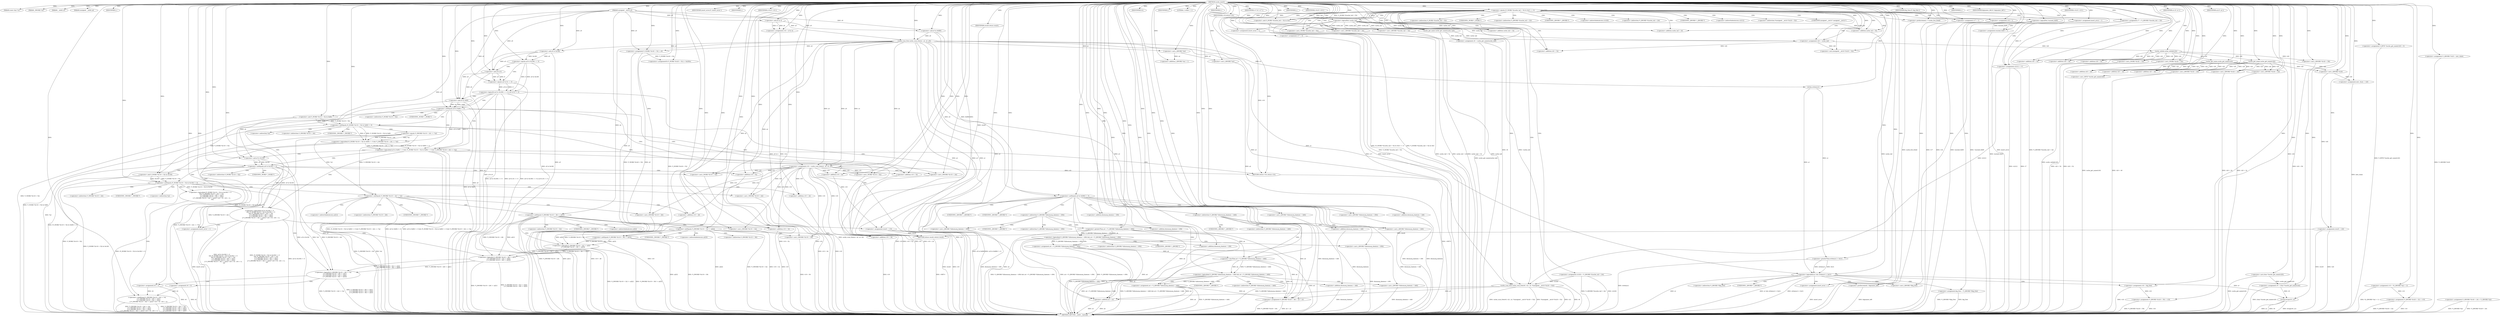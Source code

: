 digraph cache_insert {  
"1000113" [label = "(METHOD,cache_insert)" ]
"1000558" [label = "(METHOD_RETURN,__int64 __fastcall)" ]
"1000114" [label = "(PARAM,const char *a1)" ]
"1000115" [label = "(PARAM,_DWORD *a2)" ]
"1000116" [label = "(PARAM,__int64 a3)" ]
"1000117" [label = "(PARAM,unsigned __int64 a4)" ]
"1000118" [label = "(PARAM,unsigned __int16 a5)" ]
"1000132" [label = "(IDENTIFIER,L,)" ]
"1000133" [label = "(<operator>.assignment,v16 = a5 & 4)" ]
"1000135" [label = "(<operator>.and,a5 & 4)" ]
"1000138" [label = "(<operator>.assignment,v17 = 0)" ]
"1000142" [label = "(<operator>.notEquals,(a5 & 0x980) != 0)" ]
"1000143" [label = "(<operator>.and,a5 & 0x980)" ]
"1000149" [label = "(<operator>.logicalAnd,*(_QWORD *)(dnsmasq_daemon + 456) && a4 > *(_QWORD *)(dnsmasq_daemon + 456))" ]
"1000151" [label = "(<operator>.cast,(_QWORD *)(dnsmasq_daemon + 456))" ]
"1000153" [label = "(<operator>.addition,dnsmasq_daemon + 456)" ]
"1000156" [label = "(<operator>.greaterThan,a4 > *(_QWORD *)(dnsmasq_daemon + 456))" ]
"1000159" [label = "(<operator>.cast,(_QWORD *)(dnsmasq_daemon + 456))" ]
"1000161" [label = "(<operator>.addition,dnsmasq_daemon + 456)" ]
"1000164" [label = "(<operator>.assignment,a4 = *(_QWORD *)(dnsmasq_daemon + 456))" ]
"1000167" [label = "(<operator>.cast,(_QWORD *)(dnsmasq_daemon + 456))" ]
"1000169" [label = "(<operator>.addition,dnsmasq_daemon + 456)" ]
"1000173" [label = "(<operator>.logicalAnd,*(_QWORD *)(dnsmasq_daemon + 448) && a4 < *(_QWORD *)(dnsmasq_daemon + 448))" ]
"1000175" [label = "(<operator>.cast,(_QWORD *)(dnsmasq_daemon + 448))" ]
"1000177" [label = "(<operator>.addition,dnsmasq_daemon + 448)" ]
"1000180" [label = "(<operator>.lessThan,a4 < *(_QWORD *)(dnsmasq_daemon + 448))" ]
"1000183" [label = "(<operator>.cast,(_QWORD *)(dnsmasq_daemon + 448))" ]
"1000185" [label = "(<operator>.addition,dnsmasq_daemon + 448)" ]
"1000188" [label = "(<operator>.assignment,a4 = *(_QWORD *)(dnsmasq_daemon + 448))" ]
"1000191" [label = "(<operator>.cast,(_QWORD *)(dnsmasq_daemon + 448))" ]
"1000193" [label = "(<operator>.addition,dnsmasq_daemon + 448)" ]
"1000197" [label = "(IDENTIFIER,insert_error,if ( insert_error ))" ]
"1000198" [label = "(IDENTIFIER,L,)" ]
"1000199" [label = "(<operator>.assignment,v19 = cache_scan_free(a1, a2, a3, a5))" ]
"1000201" [label = "(cache_scan_free,cache_scan_free(a1, a2, a3, a5))" ]
"1000207" [label = "(IDENTIFIER,v19,if ( v19 ))" ]
"1000210" [label = "(<operator>.logicalOr,(a5 & 0x180) == 0 || (a5 & 8) == 0)" ]
"1000211" [label = "(<operator>.equals,(a5 & 0x180) == 0)" ]
"1000212" [label = "(<operator>.and,a5 & 0x180)" ]
"1000216" [label = "(<operator>.equals,(a5 & 8) == 0)" ]
"1000217" [label = "(<operator>.and,a5 & 8)" ]
"1000223" [label = "(<operator>.logicalAnd,(a5 & 0x80) != 0 && (*(_WORD *)(v19 + 52) & 0x80) != 0 && *(_DWORD *)(v19 + 24) == *a2)" ]
"1000224" [label = "(<operator>.notEquals,(a5 & 0x80) != 0)" ]
"1000225" [label = "(<operator>.and,a5 & 0x80)" ]
"1000229" [label = "(<operator>.logicalAnd,(*(_WORD *)(v19 + 52) & 0x80) != 0 && *(_DWORD *)(v19 + 24) == *a2)" ]
"1000230" [label = "(<operator>.notEquals,(*(_WORD *)(v19 + 52) & 0x80) != 0)" ]
"1000231" [label = "(<operator>.and,*(_WORD *)(v19 + 52) & 0x80)" ]
"1000233" [label = "(<operator>.cast,(_WORD *)(v19 + 52))" ]
"1000235" [label = "(<operator>.addition,v19 + 52)" ]
"1000240" [label = "(<operator>.equals,*(_DWORD *)(v19 + 24) == *a2)" ]
"1000242" [label = "(<operator>.cast,(_DWORD *)(v19 + 24))" ]
"1000244" [label = "(<operator>.addition,v19 + 24)" ]
"1000249" [label = "(RETURN,return v19;,return v19;)" ]
"1000250" [label = "(IDENTIFIER,v19,return v19;)" ]
"1000252" [label = "(<operator>.logicalAnd,(a5 & 0x100) != 0\n      && (*(_WORD *)(v19 + 52) & 0x100) != 0\n      && (*(_DWORD *)(v19 + 24) != *a2\n       || *(_DWORD *)(v19 + 28) != a2[1]\n       || *(_DWORD *)(v19 + 32) != a2[2]\n       || *(_DWORD *)(v19 + 36) != a2[3] ? (v6 = 0) : (v6 = 1),\n          v6))" ]
"1000253" [label = "(<operator>.notEquals,(a5 & 0x100) != 0)" ]
"1000254" [label = "(<operator>.and,a5 & 0x100)" ]
"1000258" [label = "(<operator>.logicalAnd,(*(_WORD *)(v19 + 52) & 0x100) != 0\n      && (*(_DWORD *)(v19 + 24) != *a2\n       || *(_DWORD *)(v19 + 28) != a2[1]\n       || *(_DWORD *)(v19 + 32) != a2[2]\n       || *(_DWORD *)(v19 + 36) != a2[3] ? (v6 = 0) : (v6 = 1),\n          v6))" ]
"1000259" [label = "(<operator>.notEquals,(*(_WORD *)(v19 + 52) & 0x100) != 0)" ]
"1000260" [label = "(<operator>.and,*(_WORD *)(v19 + 52) & 0x100)" ]
"1000262" [label = "(<operator>.cast,(_WORD *)(v19 + 52))" ]
"1000264" [label = "(<operator>.addition,v19 + 52)" ]
"1000270" [label = "(<operator>.conditional,*(_DWORD *)(v19 + 24) != *a2\n       || *(_DWORD *)(v19 + 28) != a2[1]\n       || *(_DWORD *)(v19 + 32) != a2[2]\n       || *(_DWORD *)(v19 + 36) != a2[3] ? (v6 = 0) : (v6 = 1))" ]
"1000271" [label = "(<operator>.logicalOr,*(_DWORD *)(v19 + 24) != *a2\n       || *(_DWORD *)(v19 + 28) != a2[1]\n       || *(_DWORD *)(v19 + 32) != a2[2]\n       || *(_DWORD *)(v19 + 36) != a2[3])" ]
"1000272" [label = "(<operator>.notEquals,*(_DWORD *)(v19 + 24) != *a2)" ]
"1000274" [label = "(<operator>.cast,(_DWORD *)(v19 + 24))" ]
"1000276" [label = "(<operator>.addition,v19 + 24)" ]
"1000281" [label = "(<operator>.logicalOr,*(_DWORD *)(v19 + 28) != a2[1]\n       || *(_DWORD *)(v19 + 32) != a2[2]\n       || *(_DWORD *)(v19 + 36) != a2[3])" ]
"1000282" [label = "(<operator>.notEquals,*(_DWORD *)(v19 + 28) != a2[1])" ]
"1000284" [label = "(<operator>.cast,(_DWORD *)(v19 + 28))" ]
"1000286" [label = "(<operator>.addition,v19 + 28)" ]
"1000292" [label = "(<operator>.logicalOr,*(_DWORD *)(v19 + 32) != a2[2]\n       || *(_DWORD *)(v19 + 36) != a2[3])" ]
"1000293" [label = "(<operator>.notEquals,*(_DWORD *)(v19 + 32) != a2[2])" ]
"1000295" [label = "(<operator>.cast,(_DWORD *)(v19 + 32))" ]
"1000297" [label = "(<operator>.addition,v19 + 32)" ]
"1000303" [label = "(<operator>.notEquals,*(_DWORD *)(v19 + 36) != a2[3])" ]
"1000305" [label = "(<operator>.cast,(_DWORD *)(v19 + 36))" ]
"1000307" [label = "(<operator>.addition,v19 + 36)" ]
"1000313" [label = "(<operator>.assignment,v6 = 0)" ]
"1000316" [label = "(<operator>.assignment,v6 = 1)" ]
"1000319" [label = "(IDENTIFIER,v6,)" ]
"1000321" [label = "(<operator>.assignment,result = v19)" ]
"1000327" [label = "(<operator>.assignment,insert_error = 1)" ]
"1000330" [label = "(IDENTIFIER,L,)" ]
"1000334" [label = "(LITERAL,1,while ( 1 ))" ]
"1000336" [label = "(<operator>.assignment,v20 = cache_tail)" ]
"1000340" [label = "(<operator>.logicalNot,!cache_tail)" ]
"1000343" [label = "(<operator>.assignment,insert_error = 1)" ]
"1000346" [label = "(IDENTIFIER,L,)" ]
"1000348" [label = "(<operator>.equals,(*(_WORD *)(cache_tail + 52) & 0xC) == 0)" ]
"1000349" [label = "(<operator>.and,*(_WORD *)(cache_tail + 52) & 0xC)" ]
"1000351" [label = "(<operator>.cast,(_WORD *)(cache_tail + 52))" ]
"1000353" [label = "(<operator>.addition,cache_tail + 52)" ]
"1000360" [label = "(IDENTIFIER,v17,if ( v17 ))" ]
"1000363" [label = "(<operator>.logicalNot,!warned_9285)" ]
"1000366" [label = "(<operator>.assignment,warned_9285 = 1)" ]
"1000369" [label = "(<operator>.assignment,insert_error = 1)" ]
"1000372" [label = "(IDENTIFIER,L,)" ]
"1000374" [label = "(IDENTIFIER,v16,if ( v16 ))" ]
"1000376" [label = "(<operator>.assignment,v7 = *(_QWORD *)(cache_tail + 32))" ]
"1000379" [label = "(<operator>.cast,(_QWORD *)(cache_tail + 32))" ]
"1000381" [label = "(<operator>.addition,cache_tail + 32)" ]
"1000384" [label = "(<operator>.assignment,v21[0] = *(_QWORD *)(cache_tail + 24))" ]
"1000389" [label = "(<operator>.cast,(_QWORD *)(cache_tail + 24))" ]
"1000391" [label = "(<operator>.addition,cache_tail + 24)" ]
"1000394" [label = "(<operator>.assignment,v21[1] = v7)" ]
"1000399" [label = "(<operator>.assignment,v17 = 1)" ]
"1000402" [label = "(<operator>.assignment,v8 = cache_get_name(cache_tail))" ]
"1000404" [label = "(cache_get_name,cache_get_name(cache_tail))" ]
"1000406" [label = "(cache_scan_free,cache_scan_free(v8, v21, a3, *(unsigned __int16 *)(v20 + 52)))" ]
"1000411" [label = "(<operator>.cast,(unsigned __int16 *)(v20 + 52))" ]
"1000413" [label = "(<operator>.addition,v20 + 52)" ]
"1000416" [label = "(<operator>.preIncrement,++cache_live_freed)" ]
"1000420" [label = "(<operator>.assignment,v16 = 1)" ]
"1000424" [label = "(<operator>.logicalAnd,a1 && strlen(a1) > 0x31)" ]
"1000426" [label = "(<operator>.greaterThan,strlen(a1) > 0x31)" ]
"1000427" [label = "(strlen,strlen(a1))" ]
"1000432" [label = "(IDENTIFIER,big_free,if ( big_free ))" ]
"1000434" [label = "(<operator>.assignment,v18 = big_free)" ]
"1000437" [label = "(<operator>.assignment,big_free = *(_QWORD *)big_free)" ]
"1000440" [label = "(<operator>.cast,(_QWORD *)big_free)" ]
"1000446" [label = "(<operator>.assignment,insert_error = 1)" ]
"1000449" [label = "(IDENTIFIER,L,)" ]
"1000451" [label = "(IDENTIFIER,bignames_left,if ( bignames_left ))" ]
"1000452" [label = "(<operator>.preDecrement,--bignames_left)" ]
"1000454" [label = "(cache_unlink,cache_unlink(v20))" ]
"1000456" [label = "(<operator>.assignment,*(_WORD *)(v20 + 52) = a5)" ]
"1000458" [label = "(<operator>.cast,(_WORD *)(v20 + 52))" ]
"1000460" [label = "(<operator>.addition,v20 + 52)" ]
"1000465" [label = "(IDENTIFIER,v18,if ( v18 ))" ]
"1000467" [label = "(<operator>.assignment,*(_QWORD *)(v20 + 56) = v18)" ]
"1000469" [label = "(<operator>.cast,(_QWORD *)(v20 + 56))" ]
"1000471" [label = "(<operator>.addition,v20 + 56)" ]
"1000475" [label = "(<operators>.assignmentOr,*(_WORD *)(v20 + 52) |= 0x200u)" ]
"1000477" [label = "(<operator>.cast,(_WORD *)(v20 + 52))" ]
"1000479" [label = "(<operator>.addition,v20 + 52)" ]
"1000484" [label = "(IDENTIFIER,a1,if ( a1 ))" ]
"1000486" [label = "(<operator>.assignment,v9 = (char *)cache_get_name(v20))" ]
"1000488" [label = "(<operator>.cast,(char *)cache_get_name(v20))" ]
"1000490" [label = "(cache_get_name,cache_get_name(v20))" ]
"1000492" [label = "(strcpy,strcpy(v9, a1))" ]
"1000497" [label = "(<operator>.assignment,*(_BYTE *)cache_get_name(v20) = 0)" ]
"1000499" [label = "(<operator>.cast,(_BYTE *)cache_get_name(v20))" ]
"1000501" [label = "(cache_get_name,cache_get_name(v20))" ]
"1000505" [label = "(IDENTIFIER,a2,if ( a2 ))" ]
"1000507" [label = "(<operator>.assignment,v10 = *((_QWORD *)a2 + 1))" ]
"1000510" [label = "(<operator>.addition,(_QWORD *)a2 + 1)" ]
"1000511" [label = "(<operator>.cast,(_QWORD *)a2)" ]
"1000515" [label = "(<operator>.assignment,*(_QWORD *)(v20 + 24) = *(_QWORD *)a2)" ]
"1000517" [label = "(<operator>.cast,(_QWORD *)(v20 + 24))" ]
"1000519" [label = "(<operator>.addition,v20 + 24)" ]
"1000523" [label = "(<operator>.cast,(_QWORD *)a2)" ]
"1000526" [label = "(<operator>.assignment,*(_QWORD *)(v20 + 32) = v10)" ]
"1000528" [label = "(<operator>.cast,(_QWORD *)(v20 + 32))" ]
"1000530" [label = "(<operator>.addition,v20 + 32)" ]
"1000534" [label = "(<operator>.assignment,*(_QWORD *)(v20 + 40) = a4 + a3)" ]
"1000536" [label = "(<operator>.cast,(_QWORD *)(v20 + 40))" ]
"1000538" [label = "(<operator>.addition,v20 + 40)" ]
"1000541" [label = "(<operator>.addition,a4 + a3)" ]
"1000544" [label = "(<operator>.assignment,*(_QWORD *)v20 = new_chain)" ]
"1000546" [label = "(<operator>.cast,(_QWORD *)v20)" ]
"1000550" [label = "(<operator>.assignment,new_chain = v20)" ]
"1000553" [label = "(<operator>.assignment,result = v20)" ]
"1000556" [label = "(RETURN,return result;,return result;)" ]
"1000557" [label = "(IDENTIFIER,result,return result;)" ]
"1000150" [label = "(<operator>.indirection,*(_QWORD *)(dnsmasq_daemon + 456))" ]
"1000152" [label = "(UNKNOWN,_QWORD *,_QWORD *)" ]
"1000158" [label = "(<operator>.indirection,*(_QWORD *)(dnsmasq_daemon + 456))" ]
"1000160" [label = "(UNKNOWN,_QWORD *,_QWORD *)" ]
"1000166" [label = "(<operator>.indirection,*(_QWORD *)(dnsmasq_daemon + 456))" ]
"1000168" [label = "(UNKNOWN,_QWORD *,_QWORD *)" ]
"1000174" [label = "(<operator>.indirection,*(_QWORD *)(dnsmasq_daemon + 448))" ]
"1000176" [label = "(UNKNOWN,_QWORD *,_QWORD *)" ]
"1000182" [label = "(<operator>.indirection,*(_QWORD *)(dnsmasq_daemon + 448))" ]
"1000184" [label = "(UNKNOWN,_QWORD *,_QWORD *)" ]
"1000190" [label = "(<operator>.indirection,*(_QWORD *)(dnsmasq_daemon + 448))" ]
"1000192" [label = "(UNKNOWN,_QWORD *,_QWORD *)" ]
"1000232" [label = "(<operator>.indirection,*(_WORD *)(v19 + 52))" ]
"1000234" [label = "(UNKNOWN,_WORD *,_WORD *)" ]
"1000241" [label = "(<operator>.indirection,*(_DWORD *)(v19 + 24))" ]
"1000243" [label = "(UNKNOWN,_DWORD *,_DWORD *)" ]
"1000247" [label = "(<operator>.indirection,*a2)" ]
"1000261" [label = "(<operator>.indirection,*(_WORD *)(v19 + 52))" ]
"1000263" [label = "(UNKNOWN,_WORD *,_WORD *)" ]
"1000273" [label = "(<operator>.indirection,*(_DWORD *)(v19 + 24))" ]
"1000275" [label = "(UNKNOWN,_DWORD *,_DWORD *)" ]
"1000279" [label = "(<operator>.indirection,*a2)" ]
"1000283" [label = "(<operator>.indirection,*(_DWORD *)(v19 + 28))" ]
"1000285" [label = "(UNKNOWN,_DWORD *,_DWORD *)" ]
"1000289" [label = "(<operator>.indirectIndexAccess,a2[1])" ]
"1000294" [label = "(<operator>.indirection,*(_DWORD *)(v19 + 32))" ]
"1000296" [label = "(UNKNOWN,_DWORD *,_DWORD *)" ]
"1000300" [label = "(<operator>.indirectIndexAccess,a2[2])" ]
"1000304" [label = "(<operator>.indirection,*(_DWORD *)(v19 + 36))" ]
"1000306" [label = "(UNKNOWN,_DWORD *,_DWORD *)" ]
"1000310" [label = "(<operator>.indirectIndexAccess,a2[3])" ]
"1000350" [label = "(<operator>.indirection,*(_WORD *)(cache_tail + 52))" ]
"1000352" [label = "(UNKNOWN,_WORD *,_WORD *)" ]
"1000378" [label = "(<operator>.indirection,*(_QWORD *)(cache_tail + 32))" ]
"1000380" [label = "(UNKNOWN,_QWORD *,_QWORD *)" ]
"1000385" [label = "(<operator>.indirectIndexAccess,v21[0])" ]
"1000388" [label = "(<operator>.indirection,*(_QWORD *)(cache_tail + 24))" ]
"1000390" [label = "(UNKNOWN,_QWORD *,_QWORD *)" ]
"1000395" [label = "(<operator>.indirectIndexAccess,v21[1])" ]
"1000410" [label = "(<operator>.indirection,*(unsigned __int16 *)(v20 + 52))" ]
"1000412" [label = "(UNKNOWN,unsigned __int16 *,unsigned __int16 *)" ]
"1000439" [label = "(<operator>.indirection,*(_QWORD *)big_free)" ]
"1000441" [label = "(UNKNOWN,_QWORD *,_QWORD *)" ]
  "1000526" -> "1000558"  [ label = "DDG: *(_QWORD *)(v20 + 32)"] 
  "1000211" -> "1000558"  [ label = "DDG: a5 & 0x180"] 
  "1000259" -> "1000558"  [ label = "DDG: *(_WORD *)(v19 + 52) & 0x100"] 
  "1000180" -> "1000558"  [ label = "DDG: a4"] 
  "1000293" -> "1000558"  [ label = "DDG: *(_DWORD *)(v19 + 32)"] 
  "1000528" -> "1000558"  [ label = "DDG: v20 + 32"] 
  "1000282" -> "1000558"  [ label = "DDG: a2[1]"] 
  "1000159" -> "1000558"  [ label = "DDG: dnsmasq_daemon + 456"] 
  "1000217" -> "1000558"  [ label = "DDG: a5"] 
  "1000142" -> "1000558"  [ label = "DDG: a5 & 0x980"] 
  "1000550" -> "1000558"  [ label = "DDG: new_chain"] 
  "1000193" -> "1000558"  [ label = "DDG: dnsmasq_daemon"] 
  "1000526" -> "1000558"  [ label = "DDG: v10"] 
  "1000424" -> "1000558"  [ label = "DDG: a1 && strlen(a1) > 0x31"] 
  "1000199" -> "1000558"  [ label = "DDG: v19"] 
  "1000348" -> "1000558"  [ label = "DDG: (*(_WORD *)(cache_tail + 52) & 0xC) == 0"] 
  "1000406" -> "1000558"  [ label = "DDG: v8"] 
  "1000305" -> "1000558"  [ label = "DDG: v19 + 36"] 
  "1000321" -> "1000558"  [ label = "DDG: result"] 
  "1000201" -> "1000558"  [ label = "DDG: a2"] 
  "1000138" -> "1000558"  [ label = "DDG: v17"] 
  "1000523" -> "1000558"  [ label = "DDG: a2"] 
  "1000437" -> "1000558"  [ label = "DDG: *(_QWORD *)big_free"] 
  "1000223" -> "1000558"  [ label = "DDG: (a5 & 0x80) != 0 && (*(_WORD *)(v19 + 52) & 0x80) != 0 && *(_DWORD *)(v19 + 24) == *a2"] 
  "1000188" -> "1000558"  [ label = "DDG: a4"] 
  "1000164" -> "1000558"  [ label = "DDG: *(_QWORD *)(dnsmasq_daemon + 456)"] 
  "1000242" -> "1000558"  [ label = "DDG: v19 + 24"] 
  "1000343" -> "1000558"  [ label = "DDG: insert_error"] 
  "1000258" -> "1000558"  [ label = "DDG: (*(_WORD *)(v19 + 52) & 0x100) != 0"] 
  "1000351" -> "1000558"  [ label = "DDG: cache_tail + 52"] 
  "1000173" -> "1000558"  [ label = "DDG: *(_QWORD *)(dnsmasq_daemon + 448)"] 
  "1000486" -> "1000558"  [ label = "DDG: (char *)cache_get_name(v20)"] 
  "1000467" -> "1000558"  [ label = "DDG: *(_QWORD *)(v20 + 56)"] 
  "1000307" -> "1000558"  [ label = "DDG: v19"] 
  "1000536" -> "1000558"  [ label = "DDG: v20 + 40"] 
  "1000142" -> "1000558"  [ label = "DDG: (a5 & 0x980) != 0"] 
  "1000416" -> "1000558"  [ label = "DDG: cache_live_freed"] 
  "1000212" -> "1000558"  [ label = "DDG: a5"] 
  "1000118" -> "1000558"  [ label = "DDG: a5"] 
  "1000264" -> "1000558"  [ label = "DDG: v19"] 
  "1000252" -> "1000558"  [ label = "DDG: (*(_WORD *)(v19 + 52) & 0x100) != 0\n      && (*(_DWORD *)(v19 + 24) != *a2\n       || *(_DWORD *)(v19 + 28) != a2[1]\n       || *(_DWORD *)(v19 + 32) != a2[2]\n       || *(_DWORD *)(v19 + 36) != a2[3] ? (v6 = 0) : (v6 = 1),\n          v6)"] 
  "1000156" -> "1000558"  [ label = "DDG: a4"] 
  "1000177" -> "1000558"  [ label = "DDG: dnsmasq_daemon"] 
  "1000229" -> "1000558"  [ label = "DDG: (*(_WORD *)(v19 + 52) & 0x80) != 0"] 
  "1000210" -> "1000558"  [ label = "DDG: (a5 & 0x180) == 0"] 
  "1000321" -> "1000558"  [ label = "DDG: v19"] 
  "1000553" -> "1000558"  [ label = "DDG: v20"] 
  "1000363" -> "1000558"  [ label = "DDG: warned_9285"] 
  "1000216" -> "1000558"  [ label = "DDG: a5 & 8"] 
  "1000223" -> "1000558"  [ label = "DDG: (*(_WORD *)(v19 + 52) & 0x80) != 0 && *(_DWORD *)(v19 + 24) == *a2"] 
  "1000406" -> "1000558"  [ label = "DDG: cache_scan_free(v8, v21, a3, *(unsigned __int16 *)(v20 + 52))"] 
  "1000282" -> "1000558"  [ label = "DDG: *(_DWORD *)(v19 + 28)"] 
  "1000297" -> "1000558"  [ label = "DDG: v19"] 
  "1000271" -> "1000558"  [ label = "DDG: *(_DWORD *)(v19 + 24) != *a2"] 
  "1000437" -> "1000558"  [ label = "DDG: big_free"] 
  "1000133" -> "1000558"  [ label = "DDG: v16"] 
  "1000499" -> "1000558"  [ label = "DDG: cache_get_name(v20)"] 
  "1000389" -> "1000558"  [ label = "DDG: cache_tail + 24"] 
  "1000369" -> "1000558"  [ label = "DDG: insert_error"] 
  "1000270" -> "1000558"  [ label = "DDG: *(_DWORD *)(v19 + 24) != *a2\n       || *(_DWORD *)(v19 + 28) != a2[1]\n       || *(_DWORD *)(v19 + 32) != a2[2]\n       || *(_DWORD *)(v19 + 36) != a2[3] ? (v6 = 0) : (v6 = 1)"] 
  "1000151" -> "1000558"  [ label = "DDG: dnsmasq_daemon + 456"] 
  "1000225" -> "1000558"  [ label = "DDG: a5"] 
  "1000240" -> "1000558"  [ label = "DDG: *(_DWORD *)(v19 + 24)"] 
  "1000456" -> "1000558"  [ label = "DDG: *(_WORD *)(v20 + 52)"] 
  "1000399" -> "1000558"  [ label = "DDG: v17"] 
  "1000223" -> "1000558"  [ label = "DDG: (a5 & 0x80) != 0"] 
  "1000424" -> "1000558"  [ label = "DDG: strlen(a1) > 0x31"] 
  "1000149" -> "1000558"  [ label = "DDG: *(_QWORD *)(dnsmasq_daemon + 456)"] 
  "1000149" -> "1000558"  [ label = "DDG: *(_QWORD *)(dnsmasq_daemon + 456) && a4 > *(_QWORD *)(dnsmasq_daemon + 456)"] 
  "1000173" -> "1000558"  [ label = "DDG: a4 < *(_QWORD *)(dnsmasq_daemon + 448)"] 
  "1000454" -> "1000558"  [ label = "DDG: cache_unlink(v20)"] 
  "1000281" -> "1000558"  [ label = "DDG: *(_DWORD *)(v19 + 32) != a2[2]\n       || *(_DWORD *)(v19 + 36) != a2[3]"] 
  "1000303" -> "1000558"  [ label = "DDG: a2[3]"] 
  "1000446" -> "1000558"  [ label = "DDG: insert_error"] 
  "1000201" -> "1000558"  [ label = "DDG: a3"] 
  "1000452" -> "1000558"  [ label = "DDG: bignames_left"] 
  "1000252" -> "1000558"  [ label = "DDG: (a5 & 0x100) != 0"] 
  "1000235" -> "1000558"  [ label = "DDG: v19"] 
  "1000281" -> "1000558"  [ label = "DDG: *(_DWORD *)(v19 + 28) != a2[1]"] 
  "1000240" -> "1000558"  [ label = "DDG: *a2"] 
  "1000515" -> "1000558"  [ label = "DDG: *(_QWORD *)a2"] 
  "1000188" -> "1000558"  [ label = "DDG: *(_QWORD *)(dnsmasq_daemon + 448)"] 
  "1000384" -> "1000558"  [ label = "DDG: v21[0]"] 
  "1000276" -> "1000558"  [ label = "DDG: v19"] 
  "1000406" -> "1000558"  [ label = "DDG: *(unsigned __int16 *)(v20 + 52)"] 
  "1000270" -> "1000558"  [ label = "DDG: *(_DWORD *)(v19 + 24) != *a2\n       || *(_DWORD *)(v19 + 28) != a2[1]\n       || *(_DWORD *)(v19 + 32) != a2[2]\n       || *(_DWORD *)(v19 + 36) != a2[3]"] 
  "1000303" -> "1000558"  [ label = "DDG: *(_DWORD *)(v19 + 36)"] 
  "1000349" -> "1000558"  [ label = "DDG: *(_WORD *)(cache_tail + 52)"] 
  "1000366" -> "1000558"  [ label = "DDG: warned_9285"] 
  "1000376" -> "1000558"  [ label = "DDG: *(_QWORD *)(cache_tail + 32)"] 
  "1000292" -> "1000558"  [ label = "DDG: *(_DWORD *)(v19 + 32) != a2[2]"] 
  "1000488" -> "1000558"  [ label = "DDG: cache_get_name(v20)"] 
  "1000231" -> "1000558"  [ label = "DDG: *(_WORD *)(v19 + 52)"] 
  "1000254" -> "1000558"  [ label = "DDG: a5"] 
  "1000394" -> "1000558"  [ label = "DDG: v21[1]"] 
  "1000183" -> "1000558"  [ label = "DDG: dnsmasq_daemon + 448"] 
  "1000515" -> "1000558"  [ label = "DDG: *(_QWORD *)(v20 + 24)"] 
  "1000191" -> "1000558"  [ label = "DDG: dnsmasq_daemon + 448"] 
  "1000272" -> "1000558"  [ label = "DDG: *a2"] 
  "1000313" -> "1000558"  [ label = "DDG: v6"] 
  "1000456" -> "1000558"  [ label = "DDG: a5"] 
  "1000424" -> "1000558"  [ label = "DDG: a1"] 
  "1000260" -> "1000558"  [ label = "DDG: *(_WORD *)(v19 + 52)"] 
  "1000492" -> "1000558"  [ label = "DDG: strcpy(v9, a1)"] 
  "1000284" -> "1000558"  [ label = "DDG: v19 + 28"] 
  "1000292" -> "1000558"  [ label = "DDG: *(_DWORD *)(v19 + 36) != a2[3]"] 
  "1000534" -> "1000558"  [ label = "DDG: a4 + a3"] 
  "1000252" -> "1000558"  [ label = "DDG: (a5 & 0x100) != 0\n      && (*(_WORD *)(v19 + 52) & 0x100) != 0\n      && (*(_DWORD *)(v19 + 24) != *a2\n       || *(_DWORD *)(v19 + 28) != a2[1]\n       || *(_DWORD *)(v19 + 32) != a2[2]\n       || *(_DWORD *)(v19 + 36) != a2[3] ? (v6 = 0) : (v6 = 1),\n          v6)"] 
  "1000224" -> "1000558"  [ label = "DDG: a5 & 0x80"] 
  "1000230" -> "1000558"  [ label = "DDG: *(_WORD *)(v19 + 52) & 0x80"] 
  "1000497" -> "1000558"  [ label = "DDG: *(_BYTE *)cache_get_name(v20)"] 
  "1000286" -> "1000558"  [ label = "DDG: v19"] 
  "1000348" -> "1000558"  [ label = "DDG: *(_WORD *)(cache_tail + 52) & 0xC"] 
  "1000316" -> "1000558"  [ label = "DDG: v6"] 
  "1000534" -> "1000558"  [ label = "DDG: *(_QWORD *)(v20 + 40)"] 
  "1000406" -> "1000558"  [ label = "DDG: v21"] 
  "1000271" -> "1000558"  [ label = "DDG: *(_DWORD *)(v19 + 28) != a2[1]\n       || *(_DWORD *)(v19 + 32) != a2[2]\n       || *(_DWORD *)(v19 + 36) != a2[3]"] 
  "1000384" -> "1000558"  [ label = "DDG: *(_QWORD *)(cache_tail + 24)"] 
  "1000517" -> "1000558"  [ label = "DDG: v20 + 24"] 
  "1000402" -> "1000558"  [ label = "DDG: cache_get_name(cache_tail)"] 
  "1000477" -> "1000558"  [ label = "DDG: v20 + 52"] 
  "1000394" -> "1000558"  [ label = "DDG: v7"] 
  "1000133" -> "1000558"  [ label = "DDG: a5 & 4"] 
  "1000149" -> "1000558"  [ label = "DDG: a4 > *(_QWORD *)(dnsmasq_daemon + 456)"] 
  "1000475" -> "1000558"  [ label = "DDG: *(_WORD *)(v20 + 52)"] 
  "1000199" -> "1000558"  [ label = "DDG: cache_scan_free(a1, a2, a3, a5)"] 
  "1000327" -> "1000558"  [ label = "DDG: insert_error"] 
  "1000293" -> "1000558"  [ label = "DDG: a2[2]"] 
  "1000272" -> "1000558"  [ label = "DDG: *(_DWORD *)(v19 + 24)"] 
  "1000175" -> "1000558"  [ label = "DDG: dnsmasq_daemon + 448"] 
  "1000167" -> "1000558"  [ label = "DDG: dnsmasq_daemon + 456"] 
  "1000492" -> "1000558"  [ label = "DDG: a1"] 
  "1000353" -> "1000558"  [ label = "DDG: cache_tail"] 
  "1000363" -> "1000558"  [ label = "DDG: !warned_9285"] 
  "1000262" -> "1000558"  [ label = "DDG: v19 + 52"] 
  "1000492" -> "1000558"  [ label = "DDG: v9"] 
  "1000553" -> "1000558"  [ label = "DDG: result"] 
  "1000210" -> "1000558"  [ label = "DDG: (a5 & 8) == 0"] 
  "1000210" -> "1000558"  [ label = "DDG: (a5 & 0x180) == 0 || (a5 & 8) == 0"] 
  "1000173" -> "1000558"  [ label = "DDG: *(_QWORD *)(dnsmasq_daemon + 448) && a4 < *(_QWORD *)(dnsmasq_daemon + 448)"] 
  "1000544" -> "1000558"  [ label = "DDG: *(_QWORD *)v20"] 
  "1000404" -> "1000558"  [ label = "DDG: cache_tail"] 
  "1000420" -> "1000558"  [ label = "DDG: v16"] 
  "1000340" -> "1000558"  [ label = "DDG: !cache_tail"] 
  "1000507" -> "1000558"  [ label = "DDG: *((_QWORD *)a2 + 1)"] 
  "1000253" -> "1000558"  [ label = "DDG: a5 & 0x100"] 
  "1000467" -> "1000558"  [ label = "DDG: v18"] 
  "1000541" -> "1000558"  [ label = "DDG: a3"] 
  "1000434" -> "1000558"  [ label = "DDG: v18"] 
  "1000274" -> "1000558"  [ label = "DDG: v19 + 24"] 
  "1000201" -> "1000558"  [ label = "DDG: a1"] 
  "1000295" -> "1000558"  [ label = "DDG: v19 + 32"] 
  "1000541" -> "1000558"  [ label = "DDG: a4"] 
  "1000379" -> "1000558"  [ label = "DDG: cache_tail + 32"] 
  "1000229" -> "1000558"  [ label = "DDG: *(_DWORD *)(v19 + 24) == *a2"] 
  "1000244" -> "1000558"  [ label = "DDG: v19"] 
  "1000469" -> "1000558"  [ label = "DDG: v20 + 56"] 
  "1000426" -> "1000558"  [ label = "DDG: strlen(a1)"] 
  "1000164" -> "1000558"  [ label = "DDG: a4"] 
  "1000233" -> "1000558"  [ label = "DDG: v19 + 52"] 
  "1000185" -> "1000558"  [ label = "DDG: dnsmasq_daemon"] 
  "1000458" -> "1000558"  [ label = "DDG: v20 + 52"] 
  "1000556" -> "1000558"  [ label = "DDG: <RET>"] 
  "1000249" -> "1000558"  [ label = "DDG: <RET>"] 
  "1000113" -> "1000114"  [ label = "DDG: "] 
  "1000113" -> "1000115"  [ label = "DDG: "] 
  "1000113" -> "1000116"  [ label = "DDG: "] 
  "1000113" -> "1000117"  [ label = "DDG: "] 
  "1000113" -> "1000118"  [ label = "DDG: "] 
  "1000113" -> "1000132"  [ label = "DDG: "] 
  "1000135" -> "1000133"  [ label = "DDG: a5"] 
  "1000135" -> "1000133"  [ label = "DDG: 4"] 
  "1000113" -> "1000133"  [ label = "DDG: "] 
  "1000118" -> "1000135"  [ label = "DDG: a5"] 
  "1000113" -> "1000135"  [ label = "DDG: "] 
  "1000113" -> "1000138"  [ label = "DDG: "] 
  "1000143" -> "1000142"  [ label = "DDG: a5"] 
  "1000143" -> "1000142"  [ label = "DDG: 0x980"] 
  "1000135" -> "1000143"  [ label = "DDG: a5"] 
  "1000118" -> "1000143"  [ label = "DDG: a5"] 
  "1000113" -> "1000143"  [ label = "DDG: "] 
  "1000113" -> "1000142"  [ label = "DDG: "] 
  "1000156" -> "1000149"  [ label = "DDG: *(_QWORD *)(dnsmasq_daemon + 456)"] 
  "1000113" -> "1000151"  [ label = "DDG: "] 
  "1000113" -> "1000153"  [ label = "DDG: "] 
  "1000156" -> "1000149"  [ label = "DDG: a4"] 
  "1000113" -> "1000156"  [ label = "DDG: "] 
  "1000113" -> "1000159"  [ label = "DDG: "] 
  "1000113" -> "1000161"  [ label = "DDG: "] 
  "1000149" -> "1000164"  [ label = "DDG: *(_QWORD *)(dnsmasq_daemon + 456)"] 
  "1000113" -> "1000164"  [ label = "DDG: "] 
  "1000113" -> "1000167"  [ label = "DDG: "] 
  "1000113" -> "1000169"  [ label = "DDG: "] 
  "1000180" -> "1000173"  [ label = "DDG: *(_QWORD *)(dnsmasq_daemon + 448)"] 
  "1000113" -> "1000175"  [ label = "DDG: "] 
  "1000113" -> "1000177"  [ label = "DDG: "] 
  "1000180" -> "1000173"  [ label = "DDG: a4"] 
  "1000156" -> "1000180"  [ label = "DDG: a4"] 
  "1000164" -> "1000180"  [ label = "DDG: a4"] 
  "1000113" -> "1000180"  [ label = "DDG: "] 
  "1000113" -> "1000183"  [ label = "DDG: "] 
  "1000113" -> "1000185"  [ label = "DDG: "] 
  "1000173" -> "1000188"  [ label = "DDG: *(_QWORD *)(dnsmasq_daemon + 448)"] 
  "1000113" -> "1000188"  [ label = "DDG: "] 
  "1000113" -> "1000191"  [ label = "DDG: "] 
  "1000113" -> "1000193"  [ label = "DDG: "] 
  "1000113" -> "1000197"  [ label = "DDG: "] 
  "1000113" -> "1000198"  [ label = "DDG: "] 
  "1000201" -> "1000199"  [ label = "DDG: a1"] 
  "1000201" -> "1000199"  [ label = "DDG: a2"] 
  "1000201" -> "1000199"  [ label = "DDG: a3"] 
  "1000201" -> "1000199"  [ label = "DDG: a5"] 
  "1000113" -> "1000199"  [ label = "DDG: "] 
  "1000113" -> "1000201"  [ label = "DDG: "] 
  "1000143" -> "1000201"  [ label = "DDG: a5"] 
  "1000118" -> "1000201"  [ label = "DDG: a5"] 
  "1000113" -> "1000207"  [ label = "DDG: "] 
  "1000211" -> "1000210"  [ label = "DDG: a5 & 0x180"] 
  "1000211" -> "1000210"  [ label = "DDG: 0"] 
  "1000212" -> "1000211"  [ label = "DDG: a5"] 
  "1000212" -> "1000211"  [ label = "DDG: 0x180"] 
  "1000201" -> "1000212"  [ label = "DDG: a5"] 
  "1000118" -> "1000212"  [ label = "DDG: a5"] 
  "1000113" -> "1000212"  [ label = "DDG: "] 
  "1000113" -> "1000211"  [ label = "DDG: "] 
  "1000216" -> "1000210"  [ label = "DDG: a5 & 8"] 
  "1000216" -> "1000210"  [ label = "DDG: 0"] 
  "1000217" -> "1000216"  [ label = "DDG: a5"] 
  "1000217" -> "1000216"  [ label = "DDG: 8"] 
  "1000212" -> "1000217"  [ label = "DDG: a5"] 
  "1000118" -> "1000217"  [ label = "DDG: a5"] 
  "1000113" -> "1000217"  [ label = "DDG: "] 
  "1000113" -> "1000216"  [ label = "DDG: "] 
  "1000224" -> "1000223"  [ label = "DDG: a5 & 0x80"] 
  "1000224" -> "1000223"  [ label = "DDG: 0"] 
  "1000225" -> "1000224"  [ label = "DDG: a5"] 
  "1000225" -> "1000224"  [ label = "DDG: 0x80"] 
  "1000217" -> "1000225"  [ label = "DDG: a5"] 
  "1000212" -> "1000225"  [ label = "DDG: a5"] 
  "1000118" -> "1000225"  [ label = "DDG: a5"] 
  "1000113" -> "1000225"  [ label = "DDG: "] 
  "1000113" -> "1000224"  [ label = "DDG: "] 
  "1000229" -> "1000223"  [ label = "DDG: (*(_WORD *)(v19 + 52) & 0x80) != 0"] 
  "1000229" -> "1000223"  [ label = "DDG: *(_DWORD *)(v19 + 24) == *a2"] 
  "1000230" -> "1000229"  [ label = "DDG: *(_WORD *)(v19 + 52) & 0x80"] 
  "1000230" -> "1000229"  [ label = "DDG: 0"] 
  "1000231" -> "1000230"  [ label = "DDG: *(_WORD *)(v19 + 52)"] 
  "1000231" -> "1000230"  [ label = "DDG: 0x80"] 
  "1000199" -> "1000233"  [ label = "DDG: v19"] 
  "1000113" -> "1000233"  [ label = "DDG: "] 
  "1000199" -> "1000235"  [ label = "DDG: v19"] 
  "1000113" -> "1000235"  [ label = "DDG: "] 
  "1000113" -> "1000231"  [ label = "DDG: "] 
  "1000113" -> "1000230"  [ label = "DDG: "] 
  "1000240" -> "1000229"  [ label = "DDG: *(_DWORD *)(v19 + 24)"] 
  "1000240" -> "1000229"  [ label = "DDG: *a2"] 
  "1000113" -> "1000242"  [ label = "DDG: "] 
  "1000199" -> "1000242"  [ label = "DDG: v19"] 
  "1000113" -> "1000244"  [ label = "DDG: "] 
  "1000199" -> "1000244"  [ label = "DDG: v19"] 
  "1000250" -> "1000249"  [ label = "DDG: v19"] 
  "1000199" -> "1000249"  [ label = "DDG: v19"] 
  "1000113" -> "1000249"  [ label = "DDG: "] 
  "1000113" -> "1000250"  [ label = "DDG: "] 
  "1000253" -> "1000252"  [ label = "DDG: a5 & 0x100"] 
  "1000253" -> "1000252"  [ label = "DDG: 0"] 
  "1000254" -> "1000253"  [ label = "DDG: a5"] 
  "1000254" -> "1000253"  [ label = "DDG: 0x100"] 
  "1000225" -> "1000254"  [ label = "DDG: a5"] 
  "1000118" -> "1000254"  [ label = "DDG: a5"] 
  "1000113" -> "1000254"  [ label = "DDG: "] 
  "1000113" -> "1000253"  [ label = "DDG: "] 
  "1000258" -> "1000252"  [ label = "DDG: (*(_WORD *)(v19 + 52) & 0x100) != 0"] 
  "1000259" -> "1000258"  [ label = "DDG: *(_WORD *)(v19 + 52) & 0x100"] 
  "1000259" -> "1000258"  [ label = "DDG: 0"] 
  "1000260" -> "1000259"  [ label = "DDG: *(_WORD *)(v19 + 52)"] 
  "1000260" -> "1000259"  [ label = "DDG: 0x100"] 
  "1000231" -> "1000260"  [ label = "DDG: *(_WORD *)(v19 + 52)"] 
  "1000199" -> "1000262"  [ label = "DDG: v19"] 
  "1000113" -> "1000262"  [ label = "DDG: "] 
  "1000199" -> "1000264"  [ label = "DDG: v19"] 
  "1000113" -> "1000264"  [ label = "DDG: "] 
  "1000113" -> "1000260"  [ label = "DDG: "] 
  "1000113" -> "1000259"  [ label = "DDG: "] 
  "1000272" -> "1000271"  [ label = "DDG: *(_DWORD *)(v19 + 24)"] 
  "1000272" -> "1000271"  [ label = "DDG: *a2"] 
  "1000240" -> "1000272"  [ label = "DDG: *(_DWORD *)(v19 + 24)"] 
  "1000113" -> "1000274"  [ label = "DDG: "] 
  "1000199" -> "1000274"  [ label = "DDG: v19"] 
  "1000113" -> "1000276"  [ label = "DDG: "] 
  "1000199" -> "1000276"  [ label = "DDG: v19"] 
  "1000240" -> "1000272"  [ label = "DDG: *a2"] 
  "1000281" -> "1000271"  [ label = "DDG: *(_DWORD *)(v19 + 28) != a2[1]"] 
  "1000281" -> "1000271"  [ label = "DDG: *(_DWORD *)(v19 + 32) != a2[2]\n       || *(_DWORD *)(v19 + 36) != a2[3]"] 
  "1000282" -> "1000281"  [ label = "DDG: *(_DWORD *)(v19 + 28)"] 
  "1000282" -> "1000281"  [ label = "DDG: a2[1]"] 
  "1000113" -> "1000284"  [ label = "DDG: "] 
  "1000199" -> "1000284"  [ label = "DDG: v19"] 
  "1000113" -> "1000286"  [ label = "DDG: "] 
  "1000199" -> "1000286"  [ label = "DDG: v19"] 
  "1000201" -> "1000282"  [ label = "DDG: a2"] 
  "1000292" -> "1000281"  [ label = "DDG: *(_DWORD *)(v19 + 32) != a2[2]"] 
  "1000292" -> "1000281"  [ label = "DDG: *(_DWORD *)(v19 + 36) != a2[3]"] 
  "1000293" -> "1000292"  [ label = "DDG: *(_DWORD *)(v19 + 32)"] 
  "1000293" -> "1000292"  [ label = "DDG: a2[2]"] 
  "1000113" -> "1000295"  [ label = "DDG: "] 
  "1000199" -> "1000295"  [ label = "DDG: v19"] 
  "1000113" -> "1000297"  [ label = "DDG: "] 
  "1000199" -> "1000297"  [ label = "DDG: v19"] 
  "1000201" -> "1000293"  [ label = "DDG: a2"] 
  "1000303" -> "1000292"  [ label = "DDG: *(_DWORD *)(v19 + 36)"] 
  "1000303" -> "1000292"  [ label = "DDG: a2[3]"] 
  "1000113" -> "1000305"  [ label = "DDG: "] 
  "1000199" -> "1000305"  [ label = "DDG: v19"] 
  "1000113" -> "1000307"  [ label = "DDG: "] 
  "1000199" -> "1000307"  [ label = "DDG: v19"] 
  "1000201" -> "1000303"  [ label = "DDG: a2"] 
  "1000313" -> "1000270"  [ label = "DDG: v6"] 
  "1000113" -> "1000270"  [ label = "DDG: "] 
  "1000113" -> "1000313"  [ label = "DDG: "] 
  "1000316" -> "1000270"  [ label = "DDG: v6"] 
  "1000113" -> "1000316"  [ label = "DDG: "] 
  "1000113" -> "1000319"  [ label = "DDG: "] 
  "1000199" -> "1000321"  [ label = "DDG: v19"] 
  "1000113" -> "1000321"  [ label = "DDG: "] 
  "1000113" -> "1000327"  [ label = "DDG: "] 
  "1000113" -> "1000330"  [ label = "DDG: "] 
  "1000113" -> "1000334"  [ label = "DDG: "] 
  "1000404" -> "1000336"  [ label = "DDG: cache_tail"] 
  "1000113" -> "1000336"  [ label = "DDG: "] 
  "1000340" -> "1000336"  [ label = "DDG: cache_tail"] 
  "1000113" -> "1000340"  [ label = "DDG: "] 
  "1000404" -> "1000340"  [ label = "DDG: cache_tail"] 
  "1000113" -> "1000343"  [ label = "DDG: "] 
  "1000113" -> "1000346"  [ label = "DDG: "] 
  "1000349" -> "1000348"  [ label = "DDG: *(_WORD *)(cache_tail + 52)"] 
  "1000349" -> "1000348"  [ label = "DDG: 0xC"] 
  "1000340" -> "1000351"  [ label = "DDG: cache_tail"] 
  "1000113" -> "1000351"  [ label = "DDG: "] 
  "1000340" -> "1000353"  [ label = "DDG: cache_tail"] 
  "1000113" -> "1000353"  [ label = "DDG: "] 
  "1000113" -> "1000349"  [ label = "DDG: "] 
  "1000113" -> "1000348"  [ label = "DDG: "] 
  "1000113" -> "1000360"  [ label = "DDG: "] 
  "1000366" -> "1000363"  [ label = "DDG: warned_9285"] 
  "1000113" -> "1000363"  [ label = "DDG: "] 
  "1000113" -> "1000366"  [ label = "DDG: "] 
  "1000113" -> "1000369"  [ label = "DDG: "] 
  "1000113" -> "1000372"  [ label = "DDG: "] 
  "1000113" -> "1000374"  [ label = "DDG: "] 
  "1000113" -> "1000376"  [ label = "DDG: "] 
  "1000113" -> "1000379"  [ label = "DDG: "] 
  "1000340" -> "1000379"  [ label = "DDG: cache_tail"] 
  "1000113" -> "1000381"  [ label = "DDG: "] 
  "1000340" -> "1000381"  [ label = "DDG: cache_tail"] 
  "1000113" -> "1000389"  [ label = "DDG: "] 
  "1000340" -> "1000389"  [ label = "DDG: cache_tail"] 
  "1000113" -> "1000391"  [ label = "DDG: "] 
  "1000340" -> "1000391"  [ label = "DDG: cache_tail"] 
  "1000376" -> "1000394"  [ label = "DDG: v7"] 
  "1000113" -> "1000394"  [ label = "DDG: "] 
  "1000113" -> "1000399"  [ label = "DDG: "] 
  "1000404" -> "1000402"  [ label = "DDG: cache_tail"] 
  "1000113" -> "1000402"  [ label = "DDG: "] 
  "1000113" -> "1000404"  [ label = "DDG: "] 
  "1000340" -> "1000404"  [ label = "DDG: cache_tail"] 
  "1000402" -> "1000406"  [ label = "DDG: v8"] 
  "1000113" -> "1000406"  [ label = "DDG: "] 
  "1000384" -> "1000406"  [ label = "DDG: v21[0]"] 
  "1000394" -> "1000406"  [ label = "DDG: v21[1]"] 
  "1000201" -> "1000406"  [ label = "DDG: a3"] 
  "1000336" -> "1000411"  [ label = "DDG: v20"] 
  "1000113" -> "1000411"  [ label = "DDG: "] 
  "1000336" -> "1000413"  [ label = "DDG: v20"] 
  "1000113" -> "1000413"  [ label = "DDG: "] 
  "1000113" -> "1000416"  [ label = "DDG: "] 
  "1000113" -> "1000420"  [ label = "DDG: "] 
  "1000427" -> "1000424"  [ label = "DDG: a1"] 
  "1000201" -> "1000424"  [ label = "DDG: a1"] 
  "1000113" -> "1000424"  [ label = "DDG: "] 
  "1000426" -> "1000424"  [ label = "DDG: strlen(a1)"] 
  "1000426" -> "1000424"  [ label = "DDG: 0x31"] 
  "1000427" -> "1000426"  [ label = "DDG: a1"] 
  "1000201" -> "1000427"  [ label = "DDG: a1"] 
  "1000113" -> "1000427"  [ label = "DDG: "] 
  "1000113" -> "1000426"  [ label = "DDG: "] 
  "1000113" -> "1000432"  [ label = "DDG: "] 
  "1000113" -> "1000434"  [ label = "DDG: "] 
  "1000113" -> "1000437"  [ label = "DDG: "] 
  "1000113" -> "1000440"  [ label = "DDG: "] 
  "1000113" -> "1000446"  [ label = "DDG: "] 
  "1000113" -> "1000449"  [ label = "DDG: "] 
  "1000113" -> "1000451"  [ label = "DDG: "] 
  "1000113" -> "1000452"  [ label = "DDG: "] 
  "1000336" -> "1000454"  [ label = "DDG: v20"] 
  "1000113" -> "1000454"  [ label = "DDG: "] 
  "1000201" -> "1000456"  [ label = "DDG: a5"] 
  "1000118" -> "1000456"  [ label = "DDG: a5"] 
  "1000113" -> "1000456"  [ label = "DDG: "] 
  "1000454" -> "1000458"  [ label = "DDG: v20"] 
  "1000113" -> "1000458"  [ label = "DDG: "] 
  "1000454" -> "1000460"  [ label = "DDG: v20"] 
  "1000113" -> "1000460"  [ label = "DDG: "] 
  "1000113" -> "1000465"  [ label = "DDG: "] 
  "1000434" -> "1000467"  [ label = "DDG: v18"] 
  "1000113" -> "1000467"  [ label = "DDG: "] 
  "1000113" -> "1000469"  [ label = "DDG: "] 
  "1000454" -> "1000469"  [ label = "DDG: v20"] 
  "1000113" -> "1000471"  [ label = "DDG: "] 
  "1000454" -> "1000471"  [ label = "DDG: v20"] 
  "1000113" -> "1000475"  [ label = "DDG: "] 
  "1000456" -> "1000475"  [ label = "DDG: *(_WORD *)(v20 + 52)"] 
  "1000113" -> "1000477"  [ label = "DDG: "] 
  "1000454" -> "1000477"  [ label = "DDG: v20"] 
  "1000113" -> "1000479"  [ label = "DDG: "] 
  "1000454" -> "1000479"  [ label = "DDG: v20"] 
  "1000113" -> "1000484"  [ label = "DDG: "] 
  "1000488" -> "1000486"  [ label = "DDG: cache_get_name(v20)"] 
  "1000113" -> "1000486"  [ label = "DDG: "] 
  "1000490" -> "1000488"  [ label = "DDG: v20"] 
  "1000113" -> "1000490"  [ label = "DDG: "] 
  "1000454" -> "1000490"  [ label = "DDG: v20"] 
  "1000486" -> "1000492"  [ label = "DDG: v9"] 
  "1000113" -> "1000492"  [ label = "DDG: "] 
  "1000424" -> "1000492"  [ label = "DDG: a1"] 
  "1000113" -> "1000497"  [ label = "DDG: "] 
  "1000501" -> "1000499"  [ label = "DDG: v20"] 
  "1000113" -> "1000501"  [ label = "DDG: "] 
  "1000454" -> "1000501"  [ label = "DDG: v20"] 
  "1000113" -> "1000505"  [ label = "DDG: "] 
  "1000113" -> "1000507"  [ label = "DDG: "] 
  "1000511" -> "1000510"  [ label = "DDG: a2"] 
  "1000201" -> "1000511"  [ label = "DDG: a2"] 
  "1000113" -> "1000511"  [ label = "DDG: "] 
  "1000113" -> "1000510"  [ label = "DDG: "] 
  "1000501" -> "1000517"  [ label = "DDG: v20"] 
  "1000490" -> "1000517"  [ label = "DDG: v20"] 
  "1000113" -> "1000517"  [ label = "DDG: "] 
  "1000501" -> "1000519"  [ label = "DDG: v20"] 
  "1000490" -> "1000519"  [ label = "DDG: v20"] 
  "1000113" -> "1000519"  [ label = "DDG: "] 
  "1000511" -> "1000523"  [ label = "DDG: a2"] 
  "1000113" -> "1000523"  [ label = "DDG: "] 
  "1000507" -> "1000526"  [ label = "DDG: v10"] 
  "1000113" -> "1000526"  [ label = "DDG: "] 
  "1000113" -> "1000528"  [ label = "DDG: "] 
  "1000501" -> "1000528"  [ label = "DDG: v20"] 
  "1000490" -> "1000528"  [ label = "DDG: v20"] 
  "1000113" -> "1000530"  [ label = "DDG: "] 
  "1000501" -> "1000530"  [ label = "DDG: v20"] 
  "1000490" -> "1000530"  [ label = "DDG: v20"] 
  "1000180" -> "1000534"  [ label = "DDG: a4"] 
  "1000188" -> "1000534"  [ label = "DDG: a4"] 
  "1000156" -> "1000534"  [ label = "DDG: a4"] 
  "1000164" -> "1000534"  [ label = "DDG: a4"] 
  "1000113" -> "1000534"  [ label = "DDG: "] 
  "1000201" -> "1000534"  [ label = "DDG: a3"] 
  "1000406" -> "1000534"  [ label = "DDG: a3"] 
  "1000501" -> "1000536"  [ label = "DDG: v20"] 
  "1000490" -> "1000536"  [ label = "DDG: v20"] 
  "1000113" -> "1000536"  [ label = "DDG: "] 
  "1000501" -> "1000538"  [ label = "DDG: v20"] 
  "1000490" -> "1000538"  [ label = "DDG: v20"] 
  "1000113" -> "1000538"  [ label = "DDG: "] 
  "1000180" -> "1000541"  [ label = "DDG: a4"] 
  "1000188" -> "1000541"  [ label = "DDG: a4"] 
  "1000156" -> "1000541"  [ label = "DDG: a4"] 
  "1000164" -> "1000541"  [ label = "DDG: a4"] 
  "1000113" -> "1000541"  [ label = "DDG: "] 
  "1000201" -> "1000541"  [ label = "DDG: a3"] 
  "1000406" -> "1000541"  [ label = "DDG: a3"] 
  "1000113" -> "1000544"  [ label = "DDG: "] 
  "1000113" -> "1000546"  [ label = "DDG: "] 
  "1000501" -> "1000546"  [ label = "DDG: v20"] 
  "1000490" -> "1000546"  [ label = "DDG: v20"] 
  "1000546" -> "1000550"  [ label = "DDG: v20"] 
  "1000113" -> "1000550"  [ label = "DDG: "] 
  "1000113" -> "1000553"  [ label = "DDG: "] 
  "1000546" -> "1000553"  [ label = "DDG: v20"] 
  "1000557" -> "1000556"  [ label = "DDG: result"] 
  "1000321" -> "1000556"  [ label = "DDG: result"] 
  "1000553" -> "1000556"  [ label = "DDG: result"] 
  "1000113" -> "1000557"  [ label = "DDG: "] 
  "1000142" -> "1000153"  [ label = "CDG: "] 
  "1000142" -> "1000152"  [ label = "CDG: "] 
  "1000142" -> "1000151"  [ label = "CDG: "] 
  "1000142" -> "1000150"  [ label = "CDG: "] 
  "1000142" -> "1000149"  [ label = "CDG: "] 
  "1000142" -> "1000176"  [ label = "CDG: "] 
  "1000142" -> "1000175"  [ label = "CDG: "] 
  "1000142" -> "1000174"  [ label = "CDG: "] 
  "1000142" -> "1000173"  [ label = "CDG: "] 
  "1000142" -> "1000177"  [ label = "CDG: "] 
  "1000149" -> "1000169"  [ label = "CDG: "] 
  "1000149" -> "1000168"  [ label = "CDG: "] 
  "1000149" -> "1000167"  [ label = "CDG: "] 
  "1000149" -> "1000166"  [ label = "CDG: "] 
  "1000149" -> "1000164"  [ label = "CDG: "] 
  "1000150" -> "1000160"  [ label = "CDG: "] 
  "1000150" -> "1000159"  [ label = "CDG: "] 
  "1000150" -> "1000158"  [ label = "CDG: "] 
  "1000150" -> "1000156"  [ label = "CDG: "] 
  "1000150" -> "1000161"  [ label = "CDG: "] 
  "1000173" -> "1000192"  [ label = "CDG: "] 
  "1000173" -> "1000191"  [ label = "CDG: "] 
  "1000173" -> "1000190"  [ label = "CDG: "] 
  "1000173" -> "1000188"  [ label = "CDG: "] 
  "1000173" -> "1000193"  [ label = "CDG: "] 
  "1000174" -> "1000185"  [ label = "CDG: "] 
  "1000174" -> "1000184"  [ label = "CDG: "] 
  "1000174" -> "1000183"  [ label = "CDG: "] 
  "1000174" -> "1000182"  [ label = "CDG: "] 
  "1000174" -> "1000180"  [ label = "CDG: "] 
  "1000210" -> "1000556"  [ label = "CDG: "] 
  "1000210" -> "1000224"  [ label = "CDG: "] 
  "1000210" -> "1000223"  [ label = "CDG: "] 
  "1000210" -> "1000225"  [ label = "CDG: "] 
  "1000210" -> "1000327"  [ label = "CDG: "] 
  "1000211" -> "1000217"  [ label = "CDG: "] 
  "1000211" -> "1000216"  [ label = "CDG: "] 
  "1000223" -> "1000556"  [ label = "CDG: "] 
  "1000223" -> "1000254"  [ label = "CDG: "] 
  "1000223" -> "1000253"  [ label = "CDG: "] 
  "1000223" -> "1000252"  [ label = "CDG: "] 
  "1000223" -> "1000249"  [ label = "CDG: "] 
  "1000224" -> "1000235"  [ label = "CDG: "] 
  "1000224" -> "1000234"  [ label = "CDG: "] 
  "1000224" -> "1000233"  [ label = "CDG: "] 
  "1000224" -> "1000232"  [ label = "CDG: "] 
  "1000224" -> "1000231"  [ label = "CDG: "] 
  "1000224" -> "1000230"  [ label = "CDG: "] 
  "1000224" -> "1000229"  [ label = "CDG: "] 
  "1000230" -> "1000240"  [ label = "CDG: "] 
  "1000230" -> "1000247"  [ label = "CDG: "] 
  "1000230" -> "1000244"  [ label = "CDG: "] 
  "1000230" -> "1000243"  [ label = "CDG: "] 
  "1000230" -> "1000242"  [ label = "CDG: "] 
  "1000230" -> "1000241"  [ label = "CDG: "] 
  "1000252" -> "1000327"  [ label = "CDG: "] 
  "1000252" -> "1000321"  [ label = "CDG: "] 
  "1000253" -> "1000264"  [ label = "CDG: "] 
  "1000253" -> "1000263"  [ label = "CDG: "] 
  "1000253" -> "1000262"  [ label = "CDG: "] 
  "1000253" -> "1000261"  [ label = "CDG: "] 
  "1000253" -> "1000260"  [ label = "CDG: "] 
  "1000253" -> "1000259"  [ label = "CDG: "] 
  "1000253" -> "1000258"  [ label = "CDG: "] 
  "1000259" -> "1000272"  [ label = "CDG: "] 
  "1000259" -> "1000271"  [ label = "CDG: "] 
  "1000259" -> "1000270"  [ label = "CDG: "] 
  "1000259" -> "1000279"  [ label = "CDG: "] 
  "1000259" -> "1000276"  [ label = "CDG: "] 
  "1000259" -> "1000275"  [ label = "CDG: "] 
  "1000259" -> "1000274"  [ label = "CDG: "] 
  "1000259" -> "1000273"  [ label = "CDG: "] 
  "1000271" -> "1000316"  [ label = "CDG: "] 
  "1000271" -> "1000313"  [ label = "CDG: "] 
  "1000272" -> "1000286"  [ label = "CDG: "] 
  "1000272" -> "1000285"  [ label = "CDG: "] 
  "1000272" -> "1000284"  [ label = "CDG: "] 
  "1000272" -> "1000283"  [ label = "CDG: "] 
  "1000272" -> "1000282"  [ label = "CDG: "] 
  "1000272" -> "1000281"  [ label = "CDG: "] 
  "1000272" -> "1000289"  [ label = "CDG: "] 
  "1000282" -> "1000300"  [ label = "CDG: "] 
  "1000282" -> "1000297"  [ label = "CDG: "] 
  "1000282" -> "1000296"  [ label = "CDG: "] 
  "1000282" -> "1000295"  [ label = "CDG: "] 
  "1000282" -> "1000294"  [ label = "CDG: "] 
  "1000282" -> "1000293"  [ label = "CDG: "] 
  "1000282" -> "1000292"  [ label = "CDG: "] 
  "1000293" -> "1000304"  [ label = "CDG: "] 
  "1000293" -> "1000303"  [ label = "CDG: "] 
  "1000293" -> "1000310"  [ label = "CDG: "] 
  "1000293" -> "1000307"  [ label = "CDG: "] 
  "1000293" -> "1000306"  [ label = "CDG: "] 
  "1000293" -> "1000305"  [ label = "CDG: "] 
  "1000340" -> "1000343"  [ label = "CDG: "] 
  "1000348" -> "1000336"  [ label = "CDG: "] 
  "1000348" -> "1000352"  [ label = "CDG: "] 
  "1000348" -> "1000351"  [ label = "CDG: "] 
  "1000348" -> "1000350"  [ label = "CDG: "] 
  "1000348" -> "1000349"  [ label = "CDG: "] 
  "1000348" -> "1000348"  [ label = "CDG: "] 
  "1000348" -> "1000340"  [ label = "CDG: "] 
  "1000348" -> "1000353"  [ label = "CDG: "] 
  "1000348" -> "1000363"  [ label = "CDG: "] 
  "1000348" -> "1000369"  [ label = "CDG: "] 
  "1000348" -> "1000420"  [ label = "CDG: "] 
  "1000348" -> "1000384"  [ label = "CDG: "] 
  "1000348" -> "1000381"  [ label = "CDG: "] 
  "1000348" -> "1000380"  [ label = "CDG: "] 
  "1000348" -> "1000379"  [ label = "CDG: "] 
  "1000348" -> "1000378"  [ label = "CDG: "] 
  "1000348" -> "1000376"  [ label = "CDG: "] 
  "1000348" -> "1000399"  [ label = "CDG: "] 
  "1000348" -> "1000395"  [ label = "CDG: "] 
  "1000348" -> "1000394"  [ label = "CDG: "] 
  "1000348" -> "1000391"  [ label = "CDG: "] 
  "1000348" -> "1000390"  [ label = "CDG: "] 
  "1000348" -> "1000389"  [ label = "CDG: "] 
  "1000348" -> "1000388"  [ label = "CDG: "] 
  "1000348" -> "1000385"  [ label = "CDG: "] 
  "1000348" -> "1000416"  [ label = "CDG: "] 
  "1000348" -> "1000413"  [ label = "CDG: "] 
  "1000348" -> "1000412"  [ label = "CDG: "] 
  "1000348" -> "1000411"  [ label = "CDG: "] 
  "1000348" -> "1000410"  [ label = "CDG: "] 
  "1000348" -> "1000406"  [ label = "CDG: "] 
  "1000348" -> "1000404"  [ label = "CDG: "] 
  "1000348" -> "1000402"  [ label = "CDG: "] 
  "1000363" -> "1000366"  [ label = "CDG: "] 
  "1000424" -> "1000446"  [ label = "CDG: "] 
  "1000424" -> "1000441"  [ label = "CDG: "] 
  "1000424" -> "1000440"  [ label = "CDG: "] 
  "1000424" -> "1000439"  [ label = "CDG: "] 
  "1000424" -> "1000437"  [ label = "CDG: "] 
  "1000424" -> "1000434"  [ label = "CDG: "] 
  "1000424" -> "1000452"  [ label = "CDG: "] 
}
